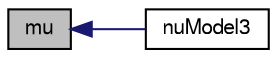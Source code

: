 digraph "mu"
{
  bgcolor="transparent";
  edge [fontname="FreeSans",fontsize="10",labelfontname="FreeSans",labelfontsize="10"];
  node [fontname="FreeSans",fontsize="10",shape=record];
  rankdir="LR";
  Node45 [label="mu",height=0.2,width=0.4,color="black", fillcolor="grey75", style="filled", fontcolor="black"];
  Node45 -> Node46 [dir="back",color="midnightblue",fontsize="10",style="solid",fontname="FreeSans"];
  Node46 [label="nuModel3",height=0.2,width=0.4,color="black",URL="$a31978.html#a233fac9867766b7a3f0d02090945c123",tooltip="Return const-access to phase3 viscosityModel. "];
}
